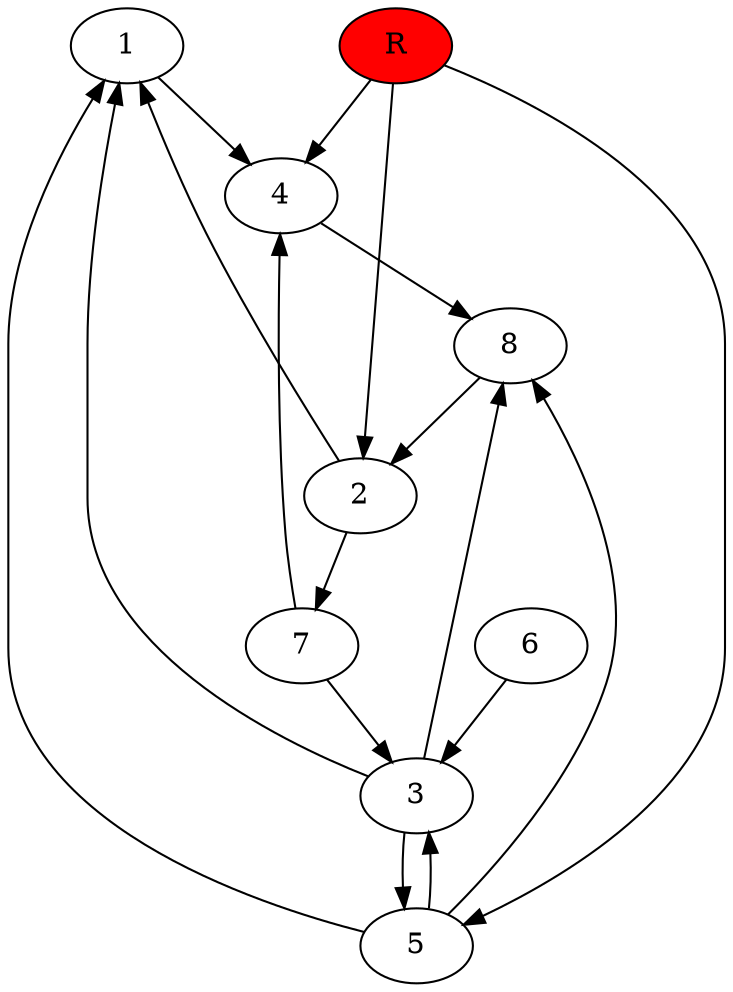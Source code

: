 digraph prb718 {
	1
	2
	3
	4
	5
	6
	7
	8
	R [fillcolor="#ff0000" style=filled]
	1 -> 4
	2 -> 1
	2 -> 7
	3 -> 1
	3 -> 5
	3 -> 8
	4 -> 8
	5 -> 1
	5 -> 3
	5 -> 8
	6 -> 3
	7 -> 3
	7 -> 4
	8 -> 2
	R -> 2
	R -> 4
	R -> 5
}

